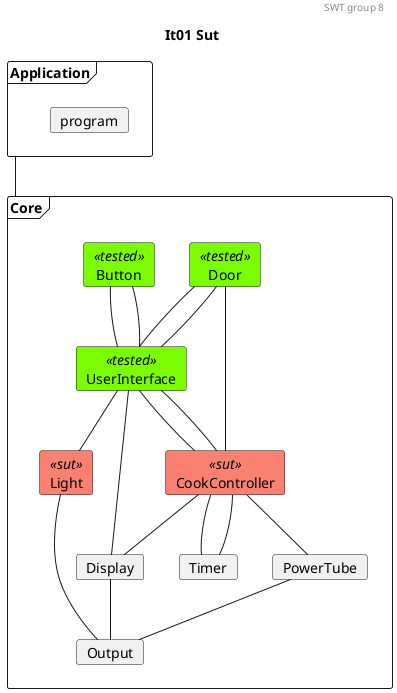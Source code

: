 @startuml

'Testing colors:
skinparam card{
    backgroundColor<<tested>> lawngreen
    backgroundColor<<sut>> salmon
    backgroundColor<<test>> salmon
    backgroundColor<<fake>> gold
}

header SWT group 8
title It01 Sut

frame Application{
    card program
}

frame Core{
'0.
    card Door<<tested>>
    card Button<<tested>>

'1.
    card UserInterface<<tested>>

'2.
    card CookController<<sut>>
    card Light<<sut>>

'3.
    card Timer
    card PowerTube
    card Display

'4 
    card Output


}
Application -- Core

'Relations projects
' 0. to 1.
Door -- UserInterface
Door -- UserInterface

Button -- UserInterface
Button -- UserInterface


'Relations CookController:
'1.
UserInterface -- CookController
UserInterface -- CookController
'1. to 2.
Door - CookController


CookController -- PowerTube

'1. to 2.
UserInterface -- Display
UserInterface -- Light
CookController -- Display

CookController -- Timer
CookController -- Timer 


' Relations 2. to 3.
Light -- Output
Display -- Output
PowerTube -- Output



@enduml